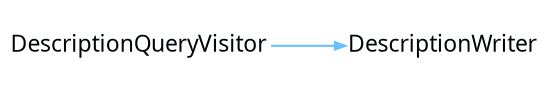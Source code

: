 digraph {
 rankdir = "LR"
 bgcolor = none;
 layout  = dot;
 edge [
   arrowsize = "0.5"
   color     = "#69BFFFFF"
 ]
 WULlJ3o[
   shape    = none
   label    = "DescriptionQueryVisitor"
   margin   = "0.01"
   fontname = "Segoe UI"
   fontsize = "11"
   fontcolor= "#010509FF"
 ]
 WJJlJ3o[
   shape    = none
   label    = "DescriptionWriter"
   margin   = "0.01"
   fontname = "Segoe UI"
   fontsize = "11"
   fontcolor= "#010509FF"
 ]
 WULlJ3o->WJJlJ3o
}
